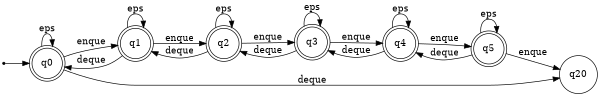 digraph G {
	size = "4,4";
	rankdir = LR
	node [shape = doublecircle]; q0; q1; q2; q3; q4; q5;
	node [shape = point]; point_q0;
	node [shape = circle];
	 point_q0 -> q0
	q0 -> q0[label="eps"]
	q0 -> q1[label="enque"]
	q0 -> q20[label="deque"]
	q1 -> q1[label="eps"]
	q1 -> q2[label="enque"]
	q1 -> q0[label="deque"]
	q2 -> q2[label="eps"]
	q2 -> q3[label="enque"]
	q2 -> q1[label="deque"]
	q3 -> q3[label="eps"]
	q3 -> q4[label="enque"]
	q3 -> q2[label="deque"]
	q4 -> q4[label="eps"]
	q4 -> q5[label="enque"]
	q4 -> q3[label="deque"]
	q5 -> q5[label="eps"]
	q5 -> q20[label="enque"]
	q5 -> q4[label="deque"]
}
